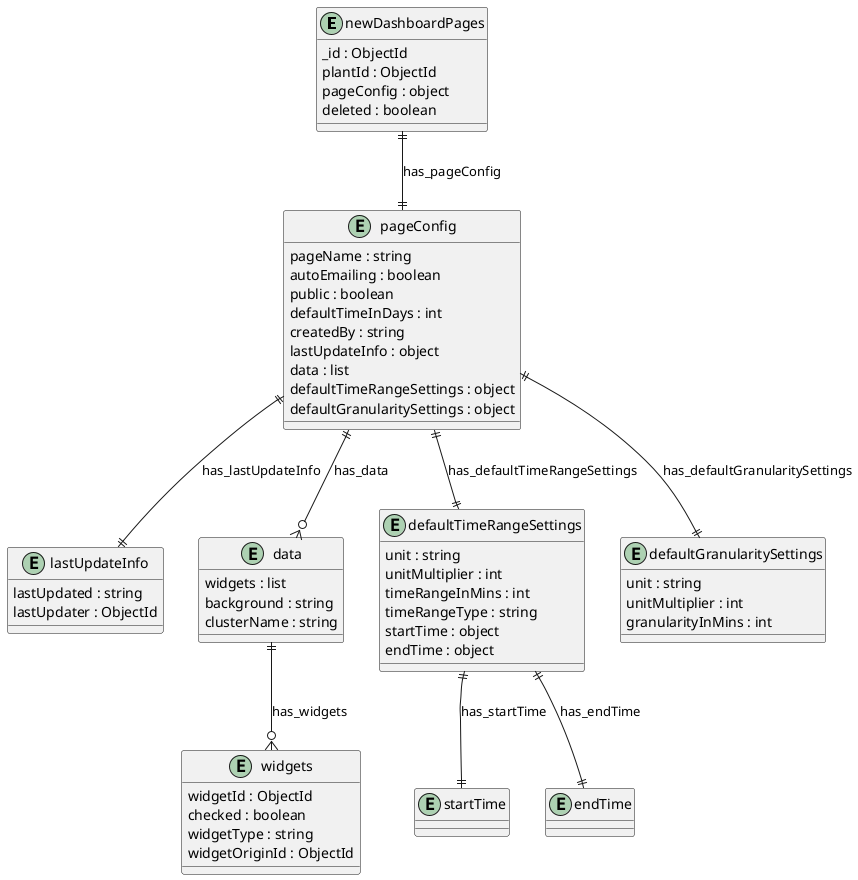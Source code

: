 @startuml newDashboardPages_Diagram

entity "newDashboardPages" as newDashboardPages {
  _id : ObjectId
  plantId : ObjectId
  pageConfig : object
  deleted : boolean
}

entity "pageConfig" as pageConfig {
  pageName : string
  autoEmailing : boolean
  public : boolean
  defaultTimeInDays : int
  createdBy : string
  lastUpdateInfo : object
  data : list
  defaultTimeRangeSettings : object
  defaultGranularitySettings : object
}

entity "lastUpdateInfo" as lastUpdateInfo {
  lastUpdated : string
  lastUpdater : ObjectId
}

entity "data" as data {
  widgets : list
  background : string
  clusterName : string
}

entity "widgets" as widgets {
  widgetId : ObjectId
  checked : boolean
  widgetType : string
  widgetOriginId : ObjectId
}

entity "defaultTimeRangeSettings" as defaultTimeRangeSettings {
  unit : string
  unitMultiplier : int
  timeRangeInMins : int
  timeRangeType : string
  startTime : object
  endTime : object
}

entity "startTime" as startTime {
}

entity "endTime" as endTime {
}

entity "defaultGranularitySettings" as defaultGranularitySettings {
  unit : string
  unitMultiplier : int
  granularityInMins : int
}

' // Relationships
newDashboardPages ||--|| pageConfig : has_pageConfig
pageConfig ||--|| lastUpdateInfo : has_lastUpdateInfo
pageConfig ||--o{ data : has_data
data ||--o{ widgets : has_widgets
pageConfig ||--|| defaultTimeRangeSettings : has_defaultTimeRangeSettings
defaultTimeRangeSettings ||--|| startTime : has_startTime
defaultTimeRangeSettings ||--|| endTime : has_endTime
pageConfig ||--|| defaultGranularitySettings : has_defaultGranularitySettings
@enduml